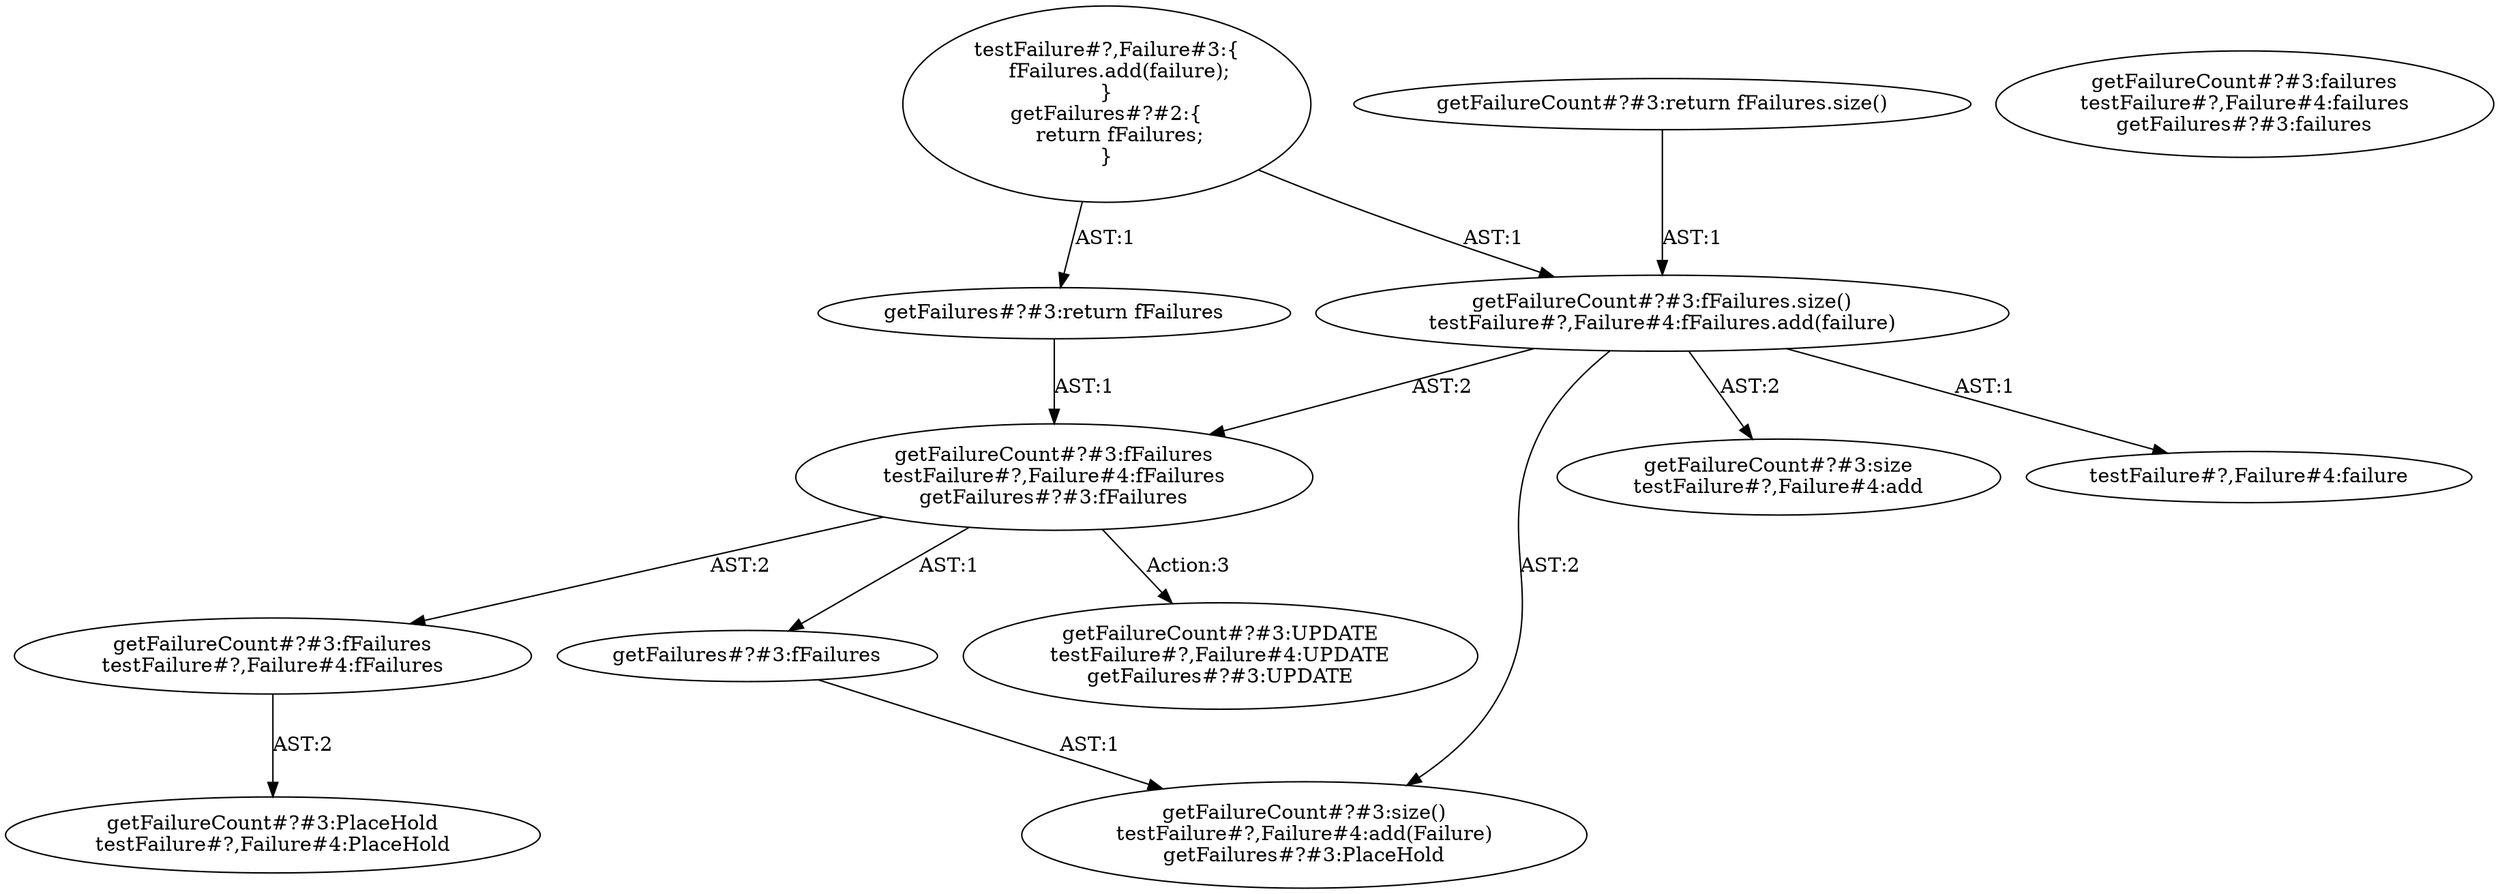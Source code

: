digraph "Pattern" {
0 [label="getFailureCount#?#3:UPDATE
testFailure#?,Failure#4:UPDATE
getFailures#?#3:UPDATE" shape=ellipse]
1 [label="getFailureCount#?#3:fFailures
testFailure#?,Failure#4:fFailures
getFailures#?#3:fFailures" shape=ellipse]
2 [label="getFailureCount#?#3:fFailures.size()
testFailure#?,Failure#4:fFailures.add(failure)" shape=ellipse]
3 [label="getFailureCount#?#3:return fFailures.size()" shape=ellipse]
4 [label="getFailureCount#?#3:size
testFailure#?,Failure#4:add" shape=ellipse]
5 [label="getFailureCount#?#3:size()
testFailure#?,Failure#4:add(Failure)
getFailures#?#3:PlaceHold" shape=ellipse]
6 [label="getFailureCount#?#3:fFailures
testFailure#?,Failure#4:fFailures" shape=ellipse]
7 [label="getFailureCount#?#3:PlaceHold
testFailure#?,Failure#4:PlaceHold" shape=ellipse]
8 [label="getFailureCount#?#3:failures
testFailure#?,Failure#4:failures
getFailures#?#3:failures" shape=ellipse]
9 [label="testFailure#?,Failure#3:\{
    fFailures.add(failure);
\}
getFailures#?#2:\{
    return fFailures;
\}" shape=ellipse]
10 [label="testFailure#?,Failure#4:failure" shape=ellipse]
11 [label="getFailures#?#3:return fFailures" shape=ellipse]
12 [label="getFailures#?#3:fFailures" shape=ellipse]
1 -> 0 [label="Action:3"];
1 -> 6 [label="AST:2"];
1 -> 12 [label="AST:1"];
2 -> 1 [label="AST:2"];
2 -> 4 [label="AST:2"];
2 -> 5 [label="AST:2"];
2 -> 10 [label="AST:1"];
3 -> 2 [label="AST:1"];
6 -> 7 [label="AST:2"];
9 -> 2 [label="AST:1"];
9 -> 11 [label="AST:1"];
11 -> 1 [label="AST:1"];
12 -> 5 [label="AST:1"];
}